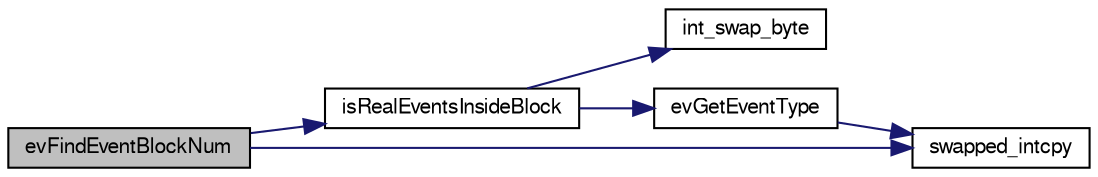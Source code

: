 digraph "evFindEventBlockNum"
{
  bgcolor="transparent";
  edge [fontname="FreeSans",fontsize="10",labelfontname="FreeSans",labelfontsize="10"];
  node [fontname="FreeSans",fontsize="10",shape=record];
  rankdir="LR";
  Node1 [label="evFindEventBlockNum",height=0.2,width=0.4,color="black", fillcolor="grey75", style="filled" fontcolor="black"];
  Node1 -> Node2 [color="midnightblue",fontsize="10",style="solid",fontname="FreeSans"];
  Node2 [label="isRealEventsInsideBlock",height=0.2,width=0.4,color="black",URL="$d9/dca/evio_8c.html#a81688fd8ecfa41ae1575c301cbe2189e"];
  Node2 -> Node3 [color="midnightblue",fontsize="10",style="solid",fontname="FreeSans"];
  Node3 [label="int_swap_byte",height=0.2,width=0.4,color="black",URL="$d9/dca/evio_8c.html#af1412e237e0cf96798f8ee8c3e87b9cc"];
  Node2 -> Node4 [color="midnightblue",fontsize="10",style="solid",fontname="FreeSans"];
  Node4 [label="evGetEventType",height=0.2,width=0.4,color="black",URL="$d9/dca/evio_8c.html#a3b3a9e2bd8bc99620c991ff6da7d554e"];
  Node4 -> Node5 [color="midnightblue",fontsize="10",style="solid",fontname="FreeSans"];
  Node5 [label="swapped_intcpy",height=0.2,width=0.4,color="black",URL="$d9/dca/evio_8c.html#a8941d1ffdddcc0ce2d4612dc50fcd52f"];
  Node1 -> Node5 [color="midnightblue",fontsize="10",style="solid",fontname="FreeSans"];
}
